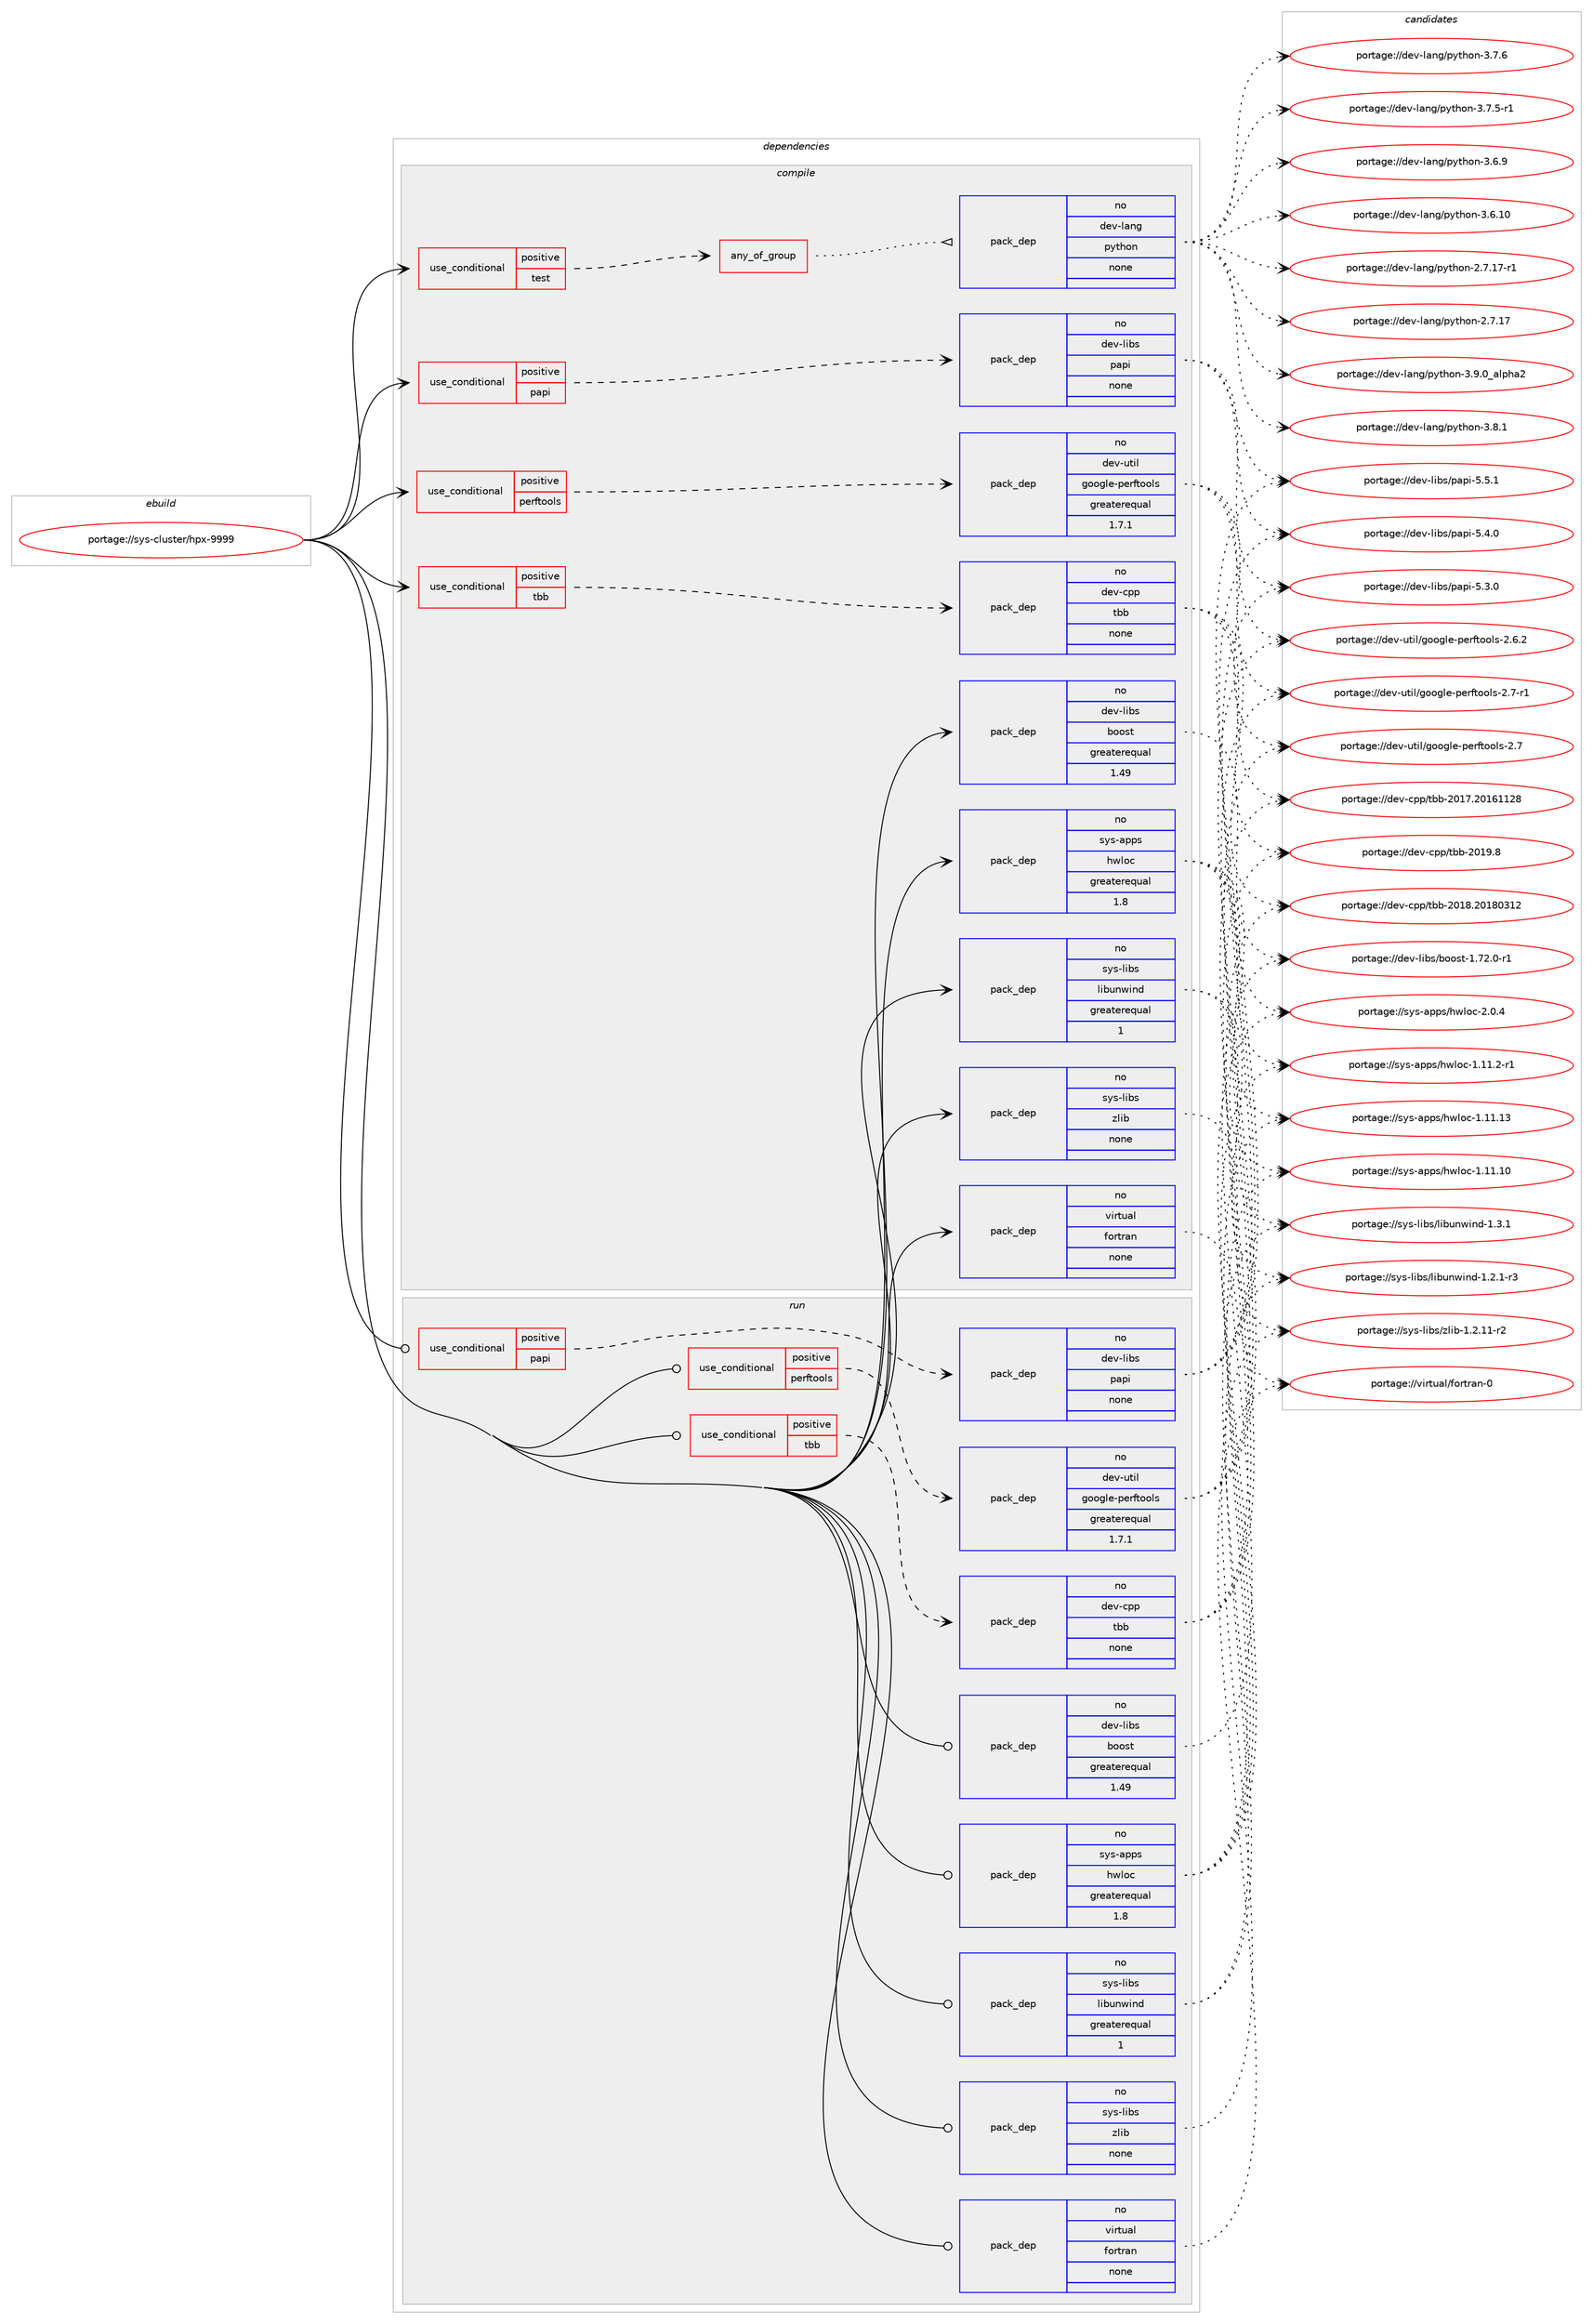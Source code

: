 digraph prolog {

# *************
# Graph options
# *************

newrank=true;
concentrate=true;
compound=true;
graph [rankdir=LR,fontname=Helvetica,fontsize=10,ranksep=1.5];#, ranksep=2.5, nodesep=0.2];
edge  [arrowhead=vee];
node  [fontname=Helvetica,fontsize=10];

# **********
# The ebuild
# **********

subgraph cluster_leftcol {
color=gray;
rank=same;
label=<<i>ebuild</i>>;
id [label="portage://sys-cluster/hpx-9999", color=red, width=4, href="../sys-cluster/hpx-9999.svg"];
}

# ****************
# The dependencies
# ****************

subgraph cluster_midcol {
color=gray;
label=<<i>dependencies</i>>;
subgraph cluster_compile {
fillcolor="#eeeeee";
style=filled;
label=<<i>compile</i>>;
subgraph cond11292 {
dependency55765 [label=<<TABLE BORDER="0" CELLBORDER="1" CELLSPACING="0" CELLPADDING="4"><TR><TD ROWSPAN="3" CELLPADDING="10">use_conditional</TD></TR><TR><TD>positive</TD></TR><TR><TD>papi</TD></TR></TABLE>>, shape=none, color=red];
subgraph pack43308 {
dependency55766 [label=<<TABLE BORDER="0" CELLBORDER="1" CELLSPACING="0" CELLPADDING="4" WIDTH="220"><TR><TD ROWSPAN="6" CELLPADDING="30">pack_dep</TD></TR><TR><TD WIDTH="110">no</TD></TR><TR><TD>dev-libs</TD></TR><TR><TD>papi</TD></TR><TR><TD>none</TD></TR><TR><TD></TD></TR></TABLE>>, shape=none, color=blue];
}
dependency55765:e -> dependency55766:w [weight=20,style="dashed",arrowhead="vee"];
}
id:e -> dependency55765:w [weight=20,style="solid",arrowhead="vee"];
subgraph cond11293 {
dependency55767 [label=<<TABLE BORDER="0" CELLBORDER="1" CELLSPACING="0" CELLPADDING="4"><TR><TD ROWSPAN="3" CELLPADDING="10">use_conditional</TD></TR><TR><TD>positive</TD></TR><TR><TD>perftools</TD></TR></TABLE>>, shape=none, color=red];
subgraph pack43309 {
dependency55768 [label=<<TABLE BORDER="0" CELLBORDER="1" CELLSPACING="0" CELLPADDING="4" WIDTH="220"><TR><TD ROWSPAN="6" CELLPADDING="30">pack_dep</TD></TR><TR><TD WIDTH="110">no</TD></TR><TR><TD>dev-util</TD></TR><TR><TD>google-perftools</TD></TR><TR><TD>greaterequal</TD></TR><TR><TD>1.7.1</TD></TR></TABLE>>, shape=none, color=blue];
}
dependency55767:e -> dependency55768:w [weight=20,style="dashed",arrowhead="vee"];
}
id:e -> dependency55767:w [weight=20,style="solid",arrowhead="vee"];
subgraph cond11294 {
dependency55769 [label=<<TABLE BORDER="0" CELLBORDER="1" CELLSPACING="0" CELLPADDING="4"><TR><TD ROWSPAN="3" CELLPADDING="10">use_conditional</TD></TR><TR><TD>positive</TD></TR><TR><TD>tbb</TD></TR></TABLE>>, shape=none, color=red];
subgraph pack43310 {
dependency55770 [label=<<TABLE BORDER="0" CELLBORDER="1" CELLSPACING="0" CELLPADDING="4" WIDTH="220"><TR><TD ROWSPAN="6" CELLPADDING="30">pack_dep</TD></TR><TR><TD WIDTH="110">no</TD></TR><TR><TD>dev-cpp</TD></TR><TR><TD>tbb</TD></TR><TR><TD>none</TD></TR><TR><TD></TD></TR></TABLE>>, shape=none, color=blue];
}
dependency55769:e -> dependency55770:w [weight=20,style="dashed",arrowhead="vee"];
}
id:e -> dependency55769:w [weight=20,style="solid",arrowhead="vee"];
subgraph cond11295 {
dependency55771 [label=<<TABLE BORDER="0" CELLBORDER="1" CELLSPACING="0" CELLPADDING="4"><TR><TD ROWSPAN="3" CELLPADDING="10">use_conditional</TD></TR><TR><TD>positive</TD></TR><TR><TD>test</TD></TR></TABLE>>, shape=none, color=red];
subgraph any1100 {
dependency55772 [label=<<TABLE BORDER="0" CELLBORDER="1" CELLSPACING="0" CELLPADDING="4"><TR><TD CELLPADDING="10">any_of_group</TD></TR></TABLE>>, shape=none, color=red];subgraph pack43311 {
dependency55773 [label=<<TABLE BORDER="0" CELLBORDER="1" CELLSPACING="0" CELLPADDING="4" WIDTH="220"><TR><TD ROWSPAN="6" CELLPADDING="30">pack_dep</TD></TR><TR><TD WIDTH="110">no</TD></TR><TR><TD>dev-lang</TD></TR><TR><TD>python</TD></TR><TR><TD>none</TD></TR><TR><TD></TD></TR></TABLE>>, shape=none, color=blue];
}
dependency55772:e -> dependency55773:w [weight=20,style="dotted",arrowhead="oinv"];
}
dependency55771:e -> dependency55772:w [weight=20,style="dashed",arrowhead="vee"];
}
id:e -> dependency55771:w [weight=20,style="solid",arrowhead="vee"];
subgraph pack43312 {
dependency55774 [label=<<TABLE BORDER="0" CELLBORDER="1" CELLSPACING="0" CELLPADDING="4" WIDTH="220"><TR><TD ROWSPAN="6" CELLPADDING="30">pack_dep</TD></TR><TR><TD WIDTH="110">no</TD></TR><TR><TD>dev-libs</TD></TR><TR><TD>boost</TD></TR><TR><TD>greaterequal</TD></TR><TR><TD>1.49</TD></TR></TABLE>>, shape=none, color=blue];
}
id:e -> dependency55774:w [weight=20,style="solid",arrowhead="vee"];
subgraph pack43313 {
dependency55775 [label=<<TABLE BORDER="0" CELLBORDER="1" CELLSPACING="0" CELLPADDING="4" WIDTH="220"><TR><TD ROWSPAN="6" CELLPADDING="30">pack_dep</TD></TR><TR><TD WIDTH="110">no</TD></TR><TR><TD>sys-apps</TD></TR><TR><TD>hwloc</TD></TR><TR><TD>greaterequal</TD></TR><TR><TD>1.8</TD></TR></TABLE>>, shape=none, color=blue];
}
id:e -> dependency55775:w [weight=20,style="solid",arrowhead="vee"];
subgraph pack43314 {
dependency55776 [label=<<TABLE BORDER="0" CELLBORDER="1" CELLSPACING="0" CELLPADDING="4" WIDTH="220"><TR><TD ROWSPAN="6" CELLPADDING="30">pack_dep</TD></TR><TR><TD WIDTH="110">no</TD></TR><TR><TD>sys-libs</TD></TR><TR><TD>libunwind</TD></TR><TR><TD>greaterequal</TD></TR><TR><TD>1</TD></TR></TABLE>>, shape=none, color=blue];
}
id:e -> dependency55776:w [weight=20,style="solid",arrowhead="vee"];
subgraph pack43315 {
dependency55777 [label=<<TABLE BORDER="0" CELLBORDER="1" CELLSPACING="0" CELLPADDING="4" WIDTH="220"><TR><TD ROWSPAN="6" CELLPADDING="30">pack_dep</TD></TR><TR><TD WIDTH="110">no</TD></TR><TR><TD>sys-libs</TD></TR><TR><TD>zlib</TD></TR><TR><TD>none</TD></TR><TR><TD></TD></TR></TABLE>>, shape=none, color=blue];
}
id:e -> dependency55777:w [weight=20,style="solid",arrowhead="vee"];
subgraph pack43316 {
dependency55778 [label=<<TABLE BORDER="0" CELLBORDER="1" CELLSPACING="0" CELLPADDING="4" WIDTH="220"><TR><TD ROWSPAN="6" CELLPADDING="30">pack_dep</TD></TR><TR><TD WIDTH="110">no</TD></TR><TR><TD>virtual</TD></TR><TR><TD>fortran</TD></TR><TR><TD>none</TD></TR><TR><TD></TD></TR></TABLE>>, shape=none, color=blue];
}
id:e -> dependency55778:w [weight=20,style="solid",arrowhead="vee"];
}
subgraph cluster_compileandrun {
fillcolor="#eeeeee";
style=filled;
label=<<i>compile and run</i>>;
}
subgraph cluster_run {
fillcolor="#eeeeee";
style=filled;
label=<<i>run</i>>;
subgraph cond11296 {
dependency55779 [label=<<TABLE BORDER="0" CELLBORDER="1" CELLSPACING="0" CELLPADDING="4"><TR><TD ROWSPAN="3" CELLPADDING="10">use_conditional</TD></TR><TR><TD>positive</TD></TR><TR><TD>papi</TD></TR></TABLE>>, shape=none, color=red];
subgraph pack43317 {
dependency55780 [label=<<TABLE BORDER="0" CELLBORDER="1" CELLSPACING="0" CELLPADDING="4" WIDTH="220"><TR><TD ROWSPAN="6" CELLPADDING="30">pack_dep</TD></TR><TR><TD WIDTH="110">no</TD></TR><TR><TD>dev-libs</TD></TR><TR><TD>papi</TD></TR><TR><TD>none</TD></TR><TR><TD></TD></TR></TABLE>>, shape=none, color=blue];
}
dependency55779:e -> dependency55780:w [weight=20,style="dashed",arrowhead="vee"];
}
id:e -> dependency55779:w [weight=20,style="solid",arrowhead="odot"];
subgraph cond11297 {
dependency55781 [label=<<TABLE BORDER="0" CELLBORDER="1" CELLSPACING="0" CELLPADDING="4"><TR><TD ROWSPAN="3" CELLPADDING="10">use_conditional</TD></TR><TR><TD>positive</TD></TR><TR><TD>perftools</TD></TR></TABLE>>, shape=none, color=red];
subgraph pack43318 {
dependency55782 [label=<<TABLE BORDER="0" CELLBORDER="1" CELLSPACING="0" CELLPADDING="4" WIDTH="220"><TR><TD ROWSPAN="6" CELLPADDING="30">pack_dep</TD></TR><TR><TD WIDTH="110">no</TD></TR><TR><TD>dev-util</TD></TR><TR><TD>google-perftools</TD></TR><TR><TD>greaterequal</TD></TR><TR><TD>1.7.1</TD></TR></TABLE>>, shape=none, color=blue];
}
dependency55781:e -> dependency55782:w [weight=20,style="dashed",arrowhead="vee"];
}
id:e -> dependency55781:w [weight=20,style="solid",arrowhead="odot"];
subgraph cond11298 {
dependency55783 [label=<<TABLE BORDER="0" CELLBORDER="1" CELLSPACING="0" CELLPADDING="4"><TR><TD ROWSPAN="3" CELLPADDING="10">use_conditional</TD></TR><TR><TD>positive</TD></TR><TR><TD>tbb</TD></TR></TABLE>>, shape=none, color=red];
subgraph pack43319 {
dependency55784 [label=<<TABLE BORDER="0" CELLBORDER="1" CELLSPACING="0" CELLPADDING="4" WIDTH="220"><TR><TD ROWSPAN="6" CELLPADDING="30">pack_dep</TD></TR><TR><TD WIDTH="110">no</TD></TR><TR><TD>dev-cpp</TD></TR><TR><TD>tbb</TD></TR><TR><TD>none</TD></TR><TR><TD></TD></TR></TABLE>>, shape=none, color=blue];
}
dependency55783:e -> dependency55784:w [weight=20,style="dashed",arrowhead="vee"];
}
id:e -> dependency55783:w [weight=20,style="solid",arrowhead="odot"];
subgraph pack43320 {
dependency55785 [label=<<TABLE BORDER="0" CELLBORDER="1" CELLSPACING="0" CELLPADDING="4" WIDTH="220"><TR><TD ROWSPAN="6" CELLPADDING="30">pack_dep</TD></TR><TR><TD WIDTH="110">no</TD></TR><TR><TD>dev-libs</TD></TR><TR><TD>boost</TD></TR><TR><TD>greaterequal</TD></TR><TR><TD>1.49</TD></TR></TABLE>>, shape=none, color=blue];
}
id:e -> dependency55785:w [weight=20,style="solid",arrowhead="odot"];
subgraph pack43321 {
dependency55786 [label=<<TABLE BORDER="0" CELLBORDER="1" CELLSPACING="0" CELLPADDING="4" WIDTH="220"><TR><TD ROWSPAN="6" CELLPADDING="30">pack_dep</TD></TR><TR><TD WIDTH="110">no</TD></TR><TR><TD>sys-apps</TD></TR><TR><TD>hwloc</TD></TR><TR><TD>greaterequal</TD></TR><TR><TD>1.8</TD></TR></TABLE>>, shape=none, color=blue];
}
id:e -> dependency55786:w [weight=20,style="solid",arrowhead="odot"];
subgraph pack43322 {
dependency55787 [label=<<TABLE BORDER="0" CELLBORDER="1" CELLSPACING="0" CELLPADDING="4" WIDTH="220"><TR><TD ROWSPAN="6" CELLPADDING="30">pack_dep</TD></TR><TR><TD WIDTH="110">no</TD></TR><TR><TD>sys-libs</TD></TR><TR><TD>libunwind</TD></TR><TR><TD>greaterequal</TD></TR><TR><TD>1</TD></TR></TABLE>>, shape=none, color=blue];
}
id:e -> dependency55787:w [weight=20,style="solid",arrowhead="odot"];
subgraph pack43323 {
dependency55788 [label=<<TABLE BORDER="0" CELLBORDER="1" CELLSPACING="0" CELLPADDING="4" WIDTH="220"><TR><TD ROWSPAN="6" CELLPADDING="30">pack_dep</TD></TR><TR><TD WIDTH="110">no</TD></TR><TR><TD>sys-libs</TD></TR><TR><TD>zlib</TD></TR><TR><TD>none</TD></TR><TR><TD></TD></TR></TABLE>>, shape=none, color=blue];
}
id:e -> dependency55788:w [weight=20,style="solid",arrowhead="odot"];
subgraph pack43324 {
dependency55789 [label=<<TABLE BORDER="0" CELLBORDER="1" CELLSPACING="0" CELLPADDING="4" WIDTH="220"><TR><TD ROWSPAN="6" CELLPADDING="30">pack_dep</TD></TR><TR><TD WIDTH="110">no</TD></TR><TR><TD>virtual</TD></TR><TR><TD>fortran</TD></TR><TR><TD>none</TD></TR><TR><TD></TD></TR></TABLE>>, shape=none, color=blue];
}
id:e -> dependency55789:w [weight=20,style="solid",arrowhead="odot"];
}
}

# **************
# The candidates
# **************

subgraph cluster_choices {
rank=same;
color=gray;
label=<<i>candidates</i>>;

subgraph choice43308 {
color=black;
nodesep=1;
choice10010111845108105981154711297112105455346534649 [label="portage://dev-libs/papi-5.5.1", color=red, width=4,href="../dev-libs/papi-5.5.1.svg"];
choice10010111845108105981154711297112105455346524648 [label="portage://dev-libs/papi-5.4.0", color=red, width=4,href="../dev-libs/papi-5.4.0.svg"];
choice10010111845108105981154711297112105455346514648 [label="portage://dev-libs/papi-5.3.0", color=red, width=4,href="../dev-libs/papi-5.3.0.svg"];
dependency55766:e -> choice10010111845108105981154711297112105455346534649:w [style=dotted,weight="100"];
dependency55766:e -> choice10010111845108105981154711297112105455346524648:w [style=dotted,weight="100"];
dependency55766:e -> choice10010111845108105981154711297112105455346514648:w [style=dotted,weight="100"];
}
subgraph choice43309 {
color=black;
nodesep=1;
choice100101118451171161051084710311111110310810145112101114102116111111108115455046554511449 [label="portage://dev-util/google-perftools-2.7-r1", color=red, width=4,href="../dev-util/google-perftools-2.7-r1.svg"];
choice10010111845117116105108471031111111031081014511210111410211611111110811545504655 [label="portage://dev-util/google-perftools-2.7", color=red, width=4,href="../dev-util/google-perftools-2.7.svg"];
choice100101118451171161051084710311111110310810145112101114102116111111108115455046544650 [label="portage://dev-util/google-perftools-2.6.2", color=red, width=4,href="../dev-util/google-perftools-2.6.2.svg"];
dependency55768:e -> choice100101118451171161051084710311111110310810145112101114102116111111108115455046554511449:w [style=dotted,weight="100"];
dependency55768:e -> choice10010111845117116105108471031111111031081014511210111410211611111110811545504655:w [style=dotted,weight="100"];
dependency55768:e -> choice100101118451171161051084710311111110310810145112101114102116111111108115455046544650:w [style=dotted,weight="100"];
}
subgraph choice43310 {
color=black;
nodesep=1;
choice100101118459911211247116989845504849574656 [label="portage://dev-cpp/tbb-2019.8", color=red, width=4,href="../dev-cpp/tbb-2019.8.svg"];
choice10010111845991121124711698984550484956465048495648514950 [label="portage://dev-cpp/tbb-2018.20180312", color=red, width=4,href="../dev-cpp/tbb-2018.20180312.svg"];
choice10010111845991121124711698984550484955465048495449495056 [label="portage://dev-cpp/tbb-2017.20161128", color=red, width=4,href="../dev-cpp/tbb-2017.20161128.svg"];
dependency55770:e -> choice100101118459911211247116989845504849574656:w [style=dotted,weight="100"];
dependency55770:e -> choice10010111845991121124711698984550484956465048495648514950:w [style=dotted,weight="100"];
dependency55770:e -> choice10010111845991121124711698984550484955465048495449495056:w [style=dotted,weight="100"];
}
subgraph choice43311 {
color=black;
nodesep=1;
choice10010111845108971101034711212111610411111045514657464895971081121049750 [label="portage://dev-lang/python-3.9.0_alpha2", color=red, width=4,href="../dev-lang/python-3.9.0_alpha2.svg"];
choice100101118451089711010347112121116104111110455146564649 [label="portage://dev-lang/python-3.8.1", color=red, width=4,href="../dev-lang/python-3.8.1.svg"];
choice100101118451089711010347112121116104111110455146554654 [label="portage://dev-lang/python-3.7.6", color=red, width=4,href="../dev-lang/python-3.7.6.svg"];
choice1001011184510897110103471121211161041111104551465546534511449 [label="portage://dev-lang/python-3.7.5-r1", color=red, width=4,href="../dev-lang/python-3.7.5-r1.svg"];
choice100101118451089711010347112121116104111110455146544657 [label="portage://dev-lang/python-3.6.9", color=red, width=4,href="../dev-lang/python-3.6.9.svg"];
choice10010111845108971101034711212111610411111045514654464948 [label="portage://dev-lang/python-3.6.10", color=red, width=4,href="../dev-lang/python-3.6.10.svg"];
choice100101118451089711010347112121116104111110455046554649554511449 [label="portage://dev-lang/python-2.7.17-r1", color=red, width=4,href="../dev-lang/python-2.7.17-r1.svg"];
choice10010111845108971101034711212111610411111045504655464955 [label="portage://dev-lang/python-2.7.17", color=red, width=4,href="../dev-lang/python-2.7.17.svg"];
dependency55773:e -> choice10010111845108971101034711212111610411111045514657464895971081121049750:w [style=dotted,weight="100"];
dependency55773:e -> choice100101118451089711010347112121116104111110455146564649:w [style=dotted,weight="100"];
dependency55773:e -> choice100101118451089711010347112121116104111110455146554654:w [style=dotted,weight="100"];
dependency55773:e -> choice1001011184510897110103471121211161041111104551465546534511449:w [style=dotted,weight="100"];
dependency55773:e -> choice100101118451089711010347112121116104111110455146544657:w [style=dotted,weight="100"];
dependency55773:e -> choice10010111845108971101034711212111610411111045514654464948:w [style=dotted,weight="100"];
dependency55773:e -> choice100101118451089711010347112121116104111110455046554649554511449:w [style=dotted,weight="100"];
dependency55773:e -> choice10010111845108971101034711212111610411111045504655464955:w [style=dotted,weight="100"];
}
subgraph choice43312 {
color=black;
nodesep=1;
choice10010111845108105981154798111111115116454946555046484511449 [label="portage://dev-libs/boost-1.72.0-r1", color=red, width=4,href="../dev-libs/boost-1.72.0-r1.svg"];
dependency55774:e -> choice10010111845108105981154798111111115116454946555046484511449:w [style=dotted,weight="100"];
}
subgraph choice43313 {
color=black;
nodesep=1;
choice11512111545971121121154710411910811199455046484652 [label="portage://sys-apps/hwloc-2.0.4", color=red, width=4,href="../sys-apps/hwloc-2.0.4.svg"];
choice11512111545971121121154710411910811199454946494946504511449 [label="portage://sys-apps/hwloc-1.11.2-r1", color=red, width=4,href="../sys-apps/hwloc-1.11.2-r1.svg"];
choice115121115459711211211547104119108111994549464949464951 [label="portage://sys-apps/hwloc-1.11.13", color=red, width=4,href="../sys-apps/hwloc-1.11.13.svg"];
choice115121115459711211211547104119108111994549464949464948 [label="portage://sys-apps/hwloc-1.11.10", color=red, width=4,href="../sys-apps/hwloc-1.11.10.svg"];
dependency55775:e -> choice11512111545971121121154710411910811199455046484652:w [style=dotted,weight="100"];
dependency55775:e -> choice11512111545971121121154710411910811199454946494946504511449:w [style=dotted,weight="100"];
dependency55775:e -> choice115121115459711211211547104119108111994549464949464951:w [style=dotted,weight="100"];
dependency55775:e -> choice115121115459711211211547104119108111994549464949464948:w [style=dotted,weight="100"];
}
subgraph choice43314 {
color=black;
nodesep=1;
choice11512111545108105981154710810598117110119105110100454946514649 [label="portage://sys-libs/libunwind-1.3.1", color=red, width=4,href="../sys-libs/libunwind-1.3.1.svg"];
choice115121115451081059811547108105981171101191051101004549465046494511451 [label="portage://sys-libs/libunwind-1.2.1-r3", color=red, width=4,href="../sys-libs/libunwind-1.2.1-r3.svg"];
dependency55776:e -> choice11512111545108105981154710810598117110119105110100454946514649:w [style=dotted,weight="100"];
dependency55776:e -> choice115121115451081059811547108105981171101191051101004549465046494511451:w [style=dotted,weight="100"];
}
subgraph choice43315 {
color=black;
nodesep=1;
choice11512111545108105981154712210810598454946504649494511450 [label="portage://sys-libs/zlib-1.2.11-r2", color=red, width=4,href="../sys-libs/zlib-1.2.11-r2.svg"];
dependency55777:e -> choice11512111545108105981154712210810598454946504649494511450:w [style=dotted,weight="100"];
}
subgraph choice43316 {
color=black;
nodesep=1;
choice1181051141161179710847102111114116114971104548 [label="portage://virtual/fortran-0", color=red, width=4,href="../virtual/fortran-0.svg"];
dependency55778:e -> choice1181051141161179710847102111114116114971104548:w [style=dotted,weight="100"];
}
subgraph choice43317 {
color=black;
nodesep=1;
choice10010111845108105981154711297112105455346534649 [label="portage://dev-libs/papi-5.5.1", color=red, width=4,href="../dev-libs/papi-5.5.1.svg"];
choice10010111845108105981154711297112105455346524648 [label="portage://dev-libs/papi-5.4.0", color=red, width=4,href="../dev-libs/papi-5.4.0.svg"];
choice10010111845108105981154711297112105455346514648 [label="portage://dev-libs/papi-5.3.0", color=red, width=4,href="../dev-libs/papi-5.3.0.svg"];
dependency55780:e -> choice10010111845108105981154711297112105455346534649:w [style=dotted,weight="100"];
dependency55780:e -> choice10010111845108105981154711297112105455346524648:w [style=dotted,weight="100"];
dependency55780:e -> choice10010111845108105981154711297112105455346514648:w [style=dotted,weight="100"];
}
subgraph choice43318 {
color=black;
nodesep=1;
choice100101118451171161051084710311111110310810145112101114102116111111108115455046554511449 [label="portage://dev-util/google-perftools-2.7-r1", color=red, width=4,href="../dev-util/google-perftools-2.7-r1.svg"];
choice10010111845117116105108471031111111031081014511210111410211611111110811545504655 [label="portage://dev-util/google-perftools-2.7", color=red, width=4,href="../dev-util/google-perftools-2.7.svg"];
choice100101118451171161051084710311111110310810145112101114102116111111108115455046544650 [label="portage://dev-util/google-perftools-2.6.2", color=red, width=4,href="../dev-util/google-perftools-2.6.2.svg"];
dependency55782:e -> choice100101118451171161051084710311111110310810145112101114102116111111108115455046554511449:w [style=dotted,weight="100"];
dependency55782:e -> choice10010111845117116105108471031111111031081014511210111410211611111110811545504655:w [style=dotted,weight="100"];
dependency55782:e -> choice100101118451171161051084710311111110310810145112101114102116111111108115455046544650:w [style=dotted,weight="100"];
}
subgraph choice43319 {
color=black;
nodesep=1;
choice100101118459911211247116989845504849574656 [label="portage://dev-cpp/tbb-2019.8", color=red, width=4,href="../dev-cpp/tbb-2019.8.svg"];
choice10010111845991121124711698984550484956465048495648514950 [label="portage://dev-cpp/tbb-2018.20180312", color=red, width=4,href="../dev-cpp/tbb-2018.20180312.svg"];
choice10010111845991121124711698984550484955465048495449495056 [label="portage://dev-cpp/tbb-2017.20161128", color=red, width=4,href="../dev-cpp/tbb-2017.20161128.svg"];
dependency55784:e -> choice100101118459911211247116989845504849574656:w [style=dotted,weight="100"];
dependency55784:e -> choice10010111845991121124711698984550484956465048495648514950:w [style=dotted,weight="100"];
dependency55784:e -> choice10010111845991121124711698984550484955465048495449495056:w [style=dotted,weight="100"];
}
subgraph choice43320 {
color=black;
nodesep=1;
choice10010111845108105981154798111111115116454946555046484511449 [label="portage://dev-libs/boost-1.72.0-r1", color=red, width=4,href="../dev-libs/boost-1.72.0-r1.svg"];
dependency55785:e -> choice10010111845108105981154798111111115116454946555046484511449:w [style=dotted,weight="100"];
}
subgraph choice43321 {
color=black;
nodesep=1;
choice11512111545971121121154710411910811199455046484652 [label="portage://sys-apps/hwloc-2.0.4", color=red, width=4,href="../sys-apps/hwloc-2.0.4.svg"];
choice11512111545971121121154710411910811199454946494946504511449 [label="portage://sys-apps/hwloc-1.11.2-r1", color=red, width=4,href="../sys-apps/hwloc-1.11.2-r1.svg"];
choice115121115459711211211547104119108111994549464949464951 [label="portage://sys-apps/hwloc-1.11.13", color=red, width=4,href="../sys-apps/hwloc-1.11.13.svg"];
choice115121115459711211211547104119108111994549464949464948 [label="portage://sys-apps/hwloc-1.11.10", color=red, width=4,href="../sys-apps/hwloc-1.11.10.svg"];
dependency55786:e -> choice11512111545971121121154710411910811199455046484652:w [style=dotted,weight="100"];
dependency55786:e -> choice11512111545971121121154710411910811199454946494946504511449:w [style=dotted,weight="100"];
dependency55786:e -> choice115121115459711211211547104119108111994549464949464951:w [style=dotted,weight="100"];
dependency55786:e -> choice115121115459711211211547104119108111994549464949464948:w [style=dotted,weight="100"];
}
subgraph choice43322 {
color=black;
nodesep=1;
choice11512111545108105981154710810598117110119105110100454946514649 [label="portage://sys-libs/libunwind-1.3.1", color=red, width=4,href="../sys-libs/libunwind-1.3.1.svg"];
choice115121115451081059811547108105981171101191051101004549465046494511451 [label="portage://sys-libs/libunwind-1.2.1-r3", color=red, width=4,href="../sys-libs/libunwind-1.2.1-r3.svg"];
dependency55787:e -> choice11512111545108105981154710810598117110119105110100454946514649:w [style=dotted,weight="100"];
dependency55787:e -> choice115121115451081059811547108105981171101191051101004549465046494511451:w [style=dotted,weight="100"];
}
subgraph choice43323 {
color=black;
nodesep=1;
choice11512111545108105981154712210810598454946504649494511450 [label="portage://sys-libs/zlib-1.2.11-r2", color=red, width=4,href="../sys-libs/zlib-1.2.11-r2.svg"];
dependency55788:e -> choice11512111545108105981154712210810598454946504649494511450:w [style=dotted,weight="100"];
}
subgraph choice43324 {
color=black;
nodesep=1;
choice1181051141161179710847102111114116114971104548 [label="portage://virtual/fortran-0", color=red, width=4,href="../virtual/fortran-0.svg"];
dependency55789:e -> choice1181051141161179710847102111114116114971104548:w [style=dotted,weight="100"];
}
}

}
